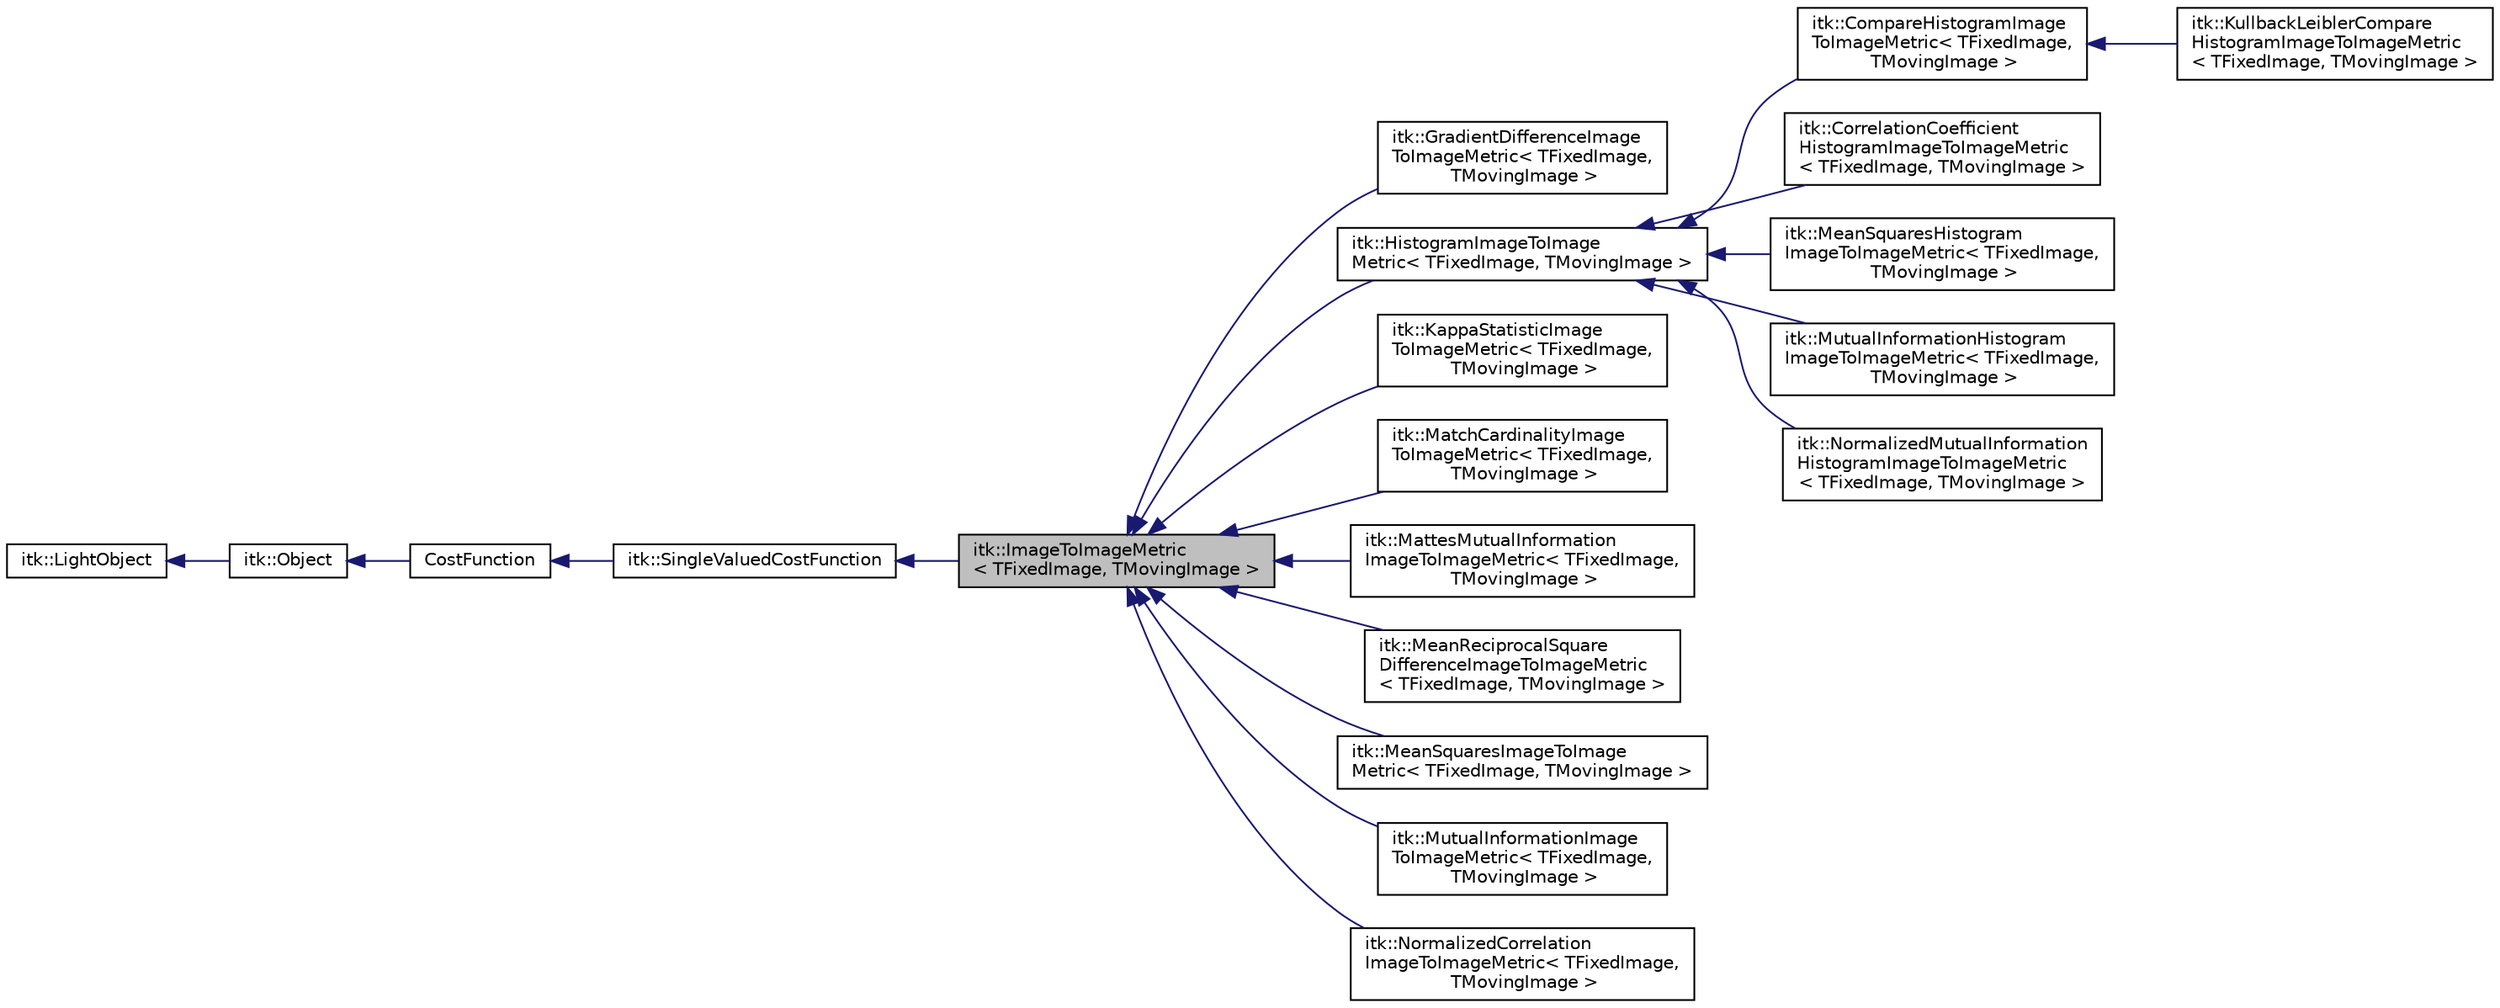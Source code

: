digraph "itk::ImageToImageMetric&lt; TFixedImage, TMovingImage &gt;"
{
 // LATEX_PDF_SIZE
  edge [fontname="Helvetica",fontsize="10",labelfontname="Helvetica",labelfontsize="10"];
  node [fontname="Helvetica",fontsize="10",shape=record];
  rankdir="LR";
  Node1 [label="itk::ImageToImageMetric\l\< TFixedImage, TMovingImage \>",height=0.2,width=0.4,color="black", fillcolor="grey75", style="filled", fontcolor="black",tooltip="Computes similarity between regions of two images."];
  Node2 -> Node1 [dir="back",color="midnightblue",fontsize="10",style="solid",fontname="Helvetica"];
  Node2 [label="itk::SingleValuedCostFunction",height=0.2,width=0.4,color="black", fillcolor="white", style="filled",URL="$classitk_1_1SingleValuedCostFunction.html",tooltip="This class is a base for the CostFunctions returning a single value."];
  Node3 -> Node2 [dir="back",color="midnightblue",fontsize="10",style="solid",fontname="Helvetica"];
  Node3 [label="CostFunction",height=0.2,width=0.4,color="black", fillcolor="white", style="filled",URL="$classitk_1_1CostFunctionTemplate.html",tooltip=" "];
  Node4 -> Node3 [dir="back",color="midnightblue",fontsize="10",style="solid",fontname="Helvetica"];
  Node4 [label="itk::Object",height=0.2,width=0.4,color="black", fillcolor="white", style="filled",URL="$classitk_1_1Object.html",tooltip="Base class for most ITK classes."];
  Node5 -> Node4 [dir="back",color="midnightblue",fontsize="10",style="solid",fontname="Helvetica"];
  Node5 [label="itk::LightObject",height=0.2,width=0.4,color="black", fillcolor="white", style="filled",URL="$classitk_1_1LightObject.html",tooltip="Light weight base class for most itk classes."];
  Node1 -> Node6 [dir="back",color="midnightblue",fontsize="10",style="solid",fontname="Helvetica"];
  Node6 [label="itk::GradientDifferenceImage\lToImageMetric\< TFixedImage,\l TMovingImage \>",height=0.2,width=0.4,color="black", fillcolor="white", style="filled",URL="$classitk_1_1GradientDifferenceImageToImageMetric.html",tooltip="Computes similarity between two objects to be registered."];
  Node1 -> Node7 [dir="back",color="midnightblue",fontsize="10",style="solid",fontname="Helvetica"];
  Node7 [label="itk::HistogramImageToImage\lMetric\< TFixedImage, TMovingImage \>",height=0.2,width=0.4,color="black", fillcolor="white", style="filled",URL="$classitk_1_1HistogramImageToImageMetric.html",tooltip="Computes similarity between two objects to be registered."];
  Node7 -> Node8 [dir="back",color="midnightblue",fontsize="10",style="solid",fontname="Helvetica"];
  Node8 [label="itk::CompareHistogramImage\lToImageMetric\< TFixedImage,\l TMovingImage \>",height=0.2,width=0.4,color="black", fillcolor="white", style="filled",URL="$classitk_1_1CompareHistogramImageToImageMetric.html",tooltip="Compares Histograms between two images to be registered to a Training Histogram."];
  Node8 -> Node9 [dir="back",color="midnightblue",fontsize="10",style="solid",fontname="Helvetica"];
  Node9 [label="itk::KullbackLeiblerCompare\lHistogramImageToImageMetric\l\< TFixedImage, TMovingImage \>",height=0.2,width=0.4,color="black", fillcolor="white", style="filled",URL="$classitk_1_1KullbackLeiblerCompareHistogramImageToImageMetric.html",tooltip="Computes the Kubler Lieblach(KL) metric between the histogram of the two images to be registered and ..."];
  Node7 -> Node10 [dir="back",color="midnightblue",fontsize="10",style="solid",fontname="Helvetica"];
  Node10 [label="itk::CorrelationCoefficient\lHistogramImageToImageMetric\l\< TFixedImage, TMovingImage \>",height=0.2,width=0.4,color="black", fillcolor="white", style="filled",URL="$classitk_1_1CorrelationCoefficientHistogramImageToImageMetric.html",tooltip="Computes correlation coefficient similarity measure between two images to be registered."];
  Node7 -> Node11 [dir="back",color="midnightblue",fontsize="10",style="solid",fontname="Helvetica"];
  Node11 [label="itk::MeanSquaresHistogram\lImageToImageMetric\< TFixedImage,\l TMovingImage \>",height=0.2,width=0.4,color="black", fillcolor="white", style="filled",URL="$classitk_1_1MeanSquaresHistogramImageToImageMetric.html",tooltip="Computes mean squared difference similarity measure between two images to be registered."];
  Node7 -> Node12 [dir="back",color="midnightblue",fontsize="10",style="solid",fontname="Helvetica"];
  Node12 [label="itk::MutualInformationHistogram\lImageToImageMetric\< TFixedImage,\l TMovingImage \>",height=0.2,width=0.4,color="black", fillcolor="white", style="filled",URL="$classitk_1_1MutualInformationHistogramImageToImageMetric.html",tooltip="Computes the mutual information between two images to be registered using the histograms of the inten..."];
  Node7 -> Node13 [dir="back",color="midnightblue",fontsize="10",style="solid",fontname="Helvetica"];
  Node13 [label="itk::NormalizedMutualInformation\lHistogramImageToImageMetric\l\< TFixedImage, TMovingImage \>",height=0.2,width=0.4,color="black", fillcolor="white", style="filled",URL="$classitk_1_1NormalizedMutualInformationHistogramImageToImageMetric.html",tooltip="Computes normalized mutual information between two images to be registered using the histograms of th..."];
  Node1 -> Node14 [dir="back",color="midnightblue",fontsize="10",style="solid",fontname="Helvetica"];
  Node14 [label="itk::KappaStatisticImage\lToImageMetric\< TFixedImage,\l TMovingImage \>",height=0.2,width=0.4,color="black", fillcolor="white", style="filled",URL="$classitk_1_1KappaStatisticImageToImageMetric.html",tooltip="Computes similarity between two binary objects to be registered."];
  Node1 -> Node15 [dir="back",color="midnightblue",fontsize="10",style="solid",fontname="Helvetica"];
  Node15 [label="itk::MatchCardinalityImage\lToImageMetric\< TFixedImage,\l TMovingImage \>",height=0.2,width=0.4,color="black", fillcolor="white", style="filled",URL="$classitk_1_1MatchCardinalityImageToImageMetric.html",tooltip="Computes similarity between two objects to be registered."];
  Node1 -> Node16 [dir="back",color="midnightblue",fontsize="10",style="solid",fontname="Helvetica"];
  Node16 [label="itk::MattesMutualInformation\lImageToImageMetric\< TFixedImage,\l TMovingImage \>",height=0.2,width=0.4,color="black", fillcolor="white", style="filled",URL="$classitk_1_1MattesMutualInformationImageToImageMetric.html",tooltip="Computes the mutual information between two images to be registered using the method of Mattes et al."];
  Node1 -> Node17 [dir="back",color="midnightblue",fontsize="10",style="solid",fontname="Helvetica"];
  Node17 [label="itk::MeanReciprocalSquare\lDifferenceImageToImageMetric\l\< TFixedImage, TMovingImage \>",height=0.2,width=0.4,color="black", fillcolor="white", style="filled",URL="$classitk_1_1MeanReciprocalSquareDifferenceImageToImageMetric.html",tooltip="Computes similarity between two objects to be registered."];
  Node1 -> Node18 [dir="back",color="midnightblue",fontsize="10",style="solid",fontname="Helvetica"];
  Node18 [label="itk::MeanSquaresImageToImage\lMetric\< TFixedImage, TMovingImage \>",height=0.2,width=0.4,color="black", fillcolor="white", style="filled",URL="$classitk_1_1MeanSquaresImageToImageMetric.html",tooltip="TODO."];
  Node1 -> Node19 [dir="back",color="midnightblue",fontsize="10",style="solid",fontname="Helvetica"];
  Node19 [label="itk::MutualInformationImage\lToImageMetric\< TFixedImage,\l TMovingImage \>",height=0.2,width=0.4,color="black", fillcolor="white", style="filled",URL="$classitk_1_1MutualInformationImageToImageMetric.html",tooltip="Computes the mutual information between two images to be registered."];
  Node1 -> Node20 [dir="back",color="midnightblue",fontsize="10",style="solid",fontname="Helvetica"];
  Node20 [label="itk::NormalizedCorrelation\lImageToImageMetric\< TFixedImage,\l TMovingImage \>",height=0.2,width=0.4,color="black", fillcolor="white", style="filled",URL="$classitk_1_1NormalizedCorrelationImageToImageMetric.html",tooltip="Computes similarity between two images to be registered."];
}
